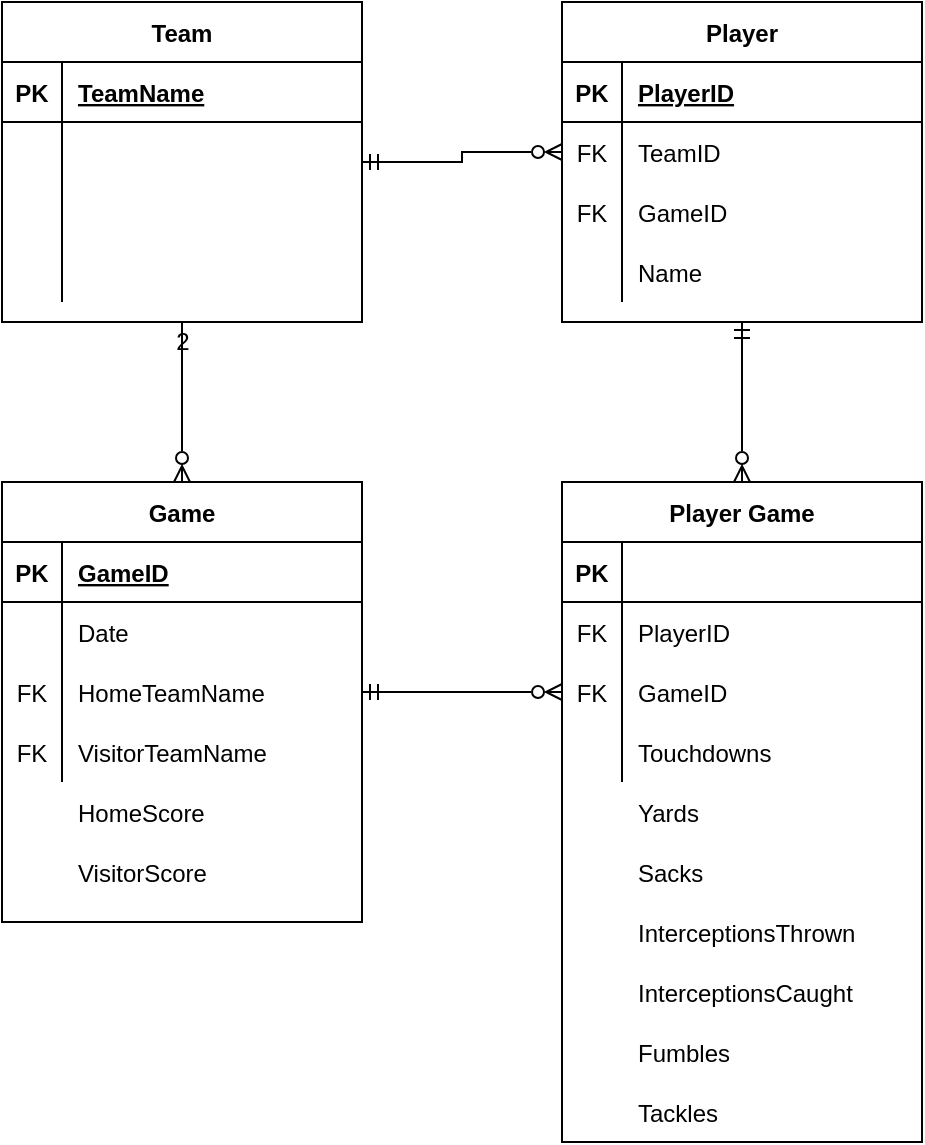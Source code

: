 <mxfile version="15.5.7" type="github"><diagram id="_3p1yy9LAbsApzdA2zXZ" name="Page-1"><mxGraphModel dx="1422" dy="857" grid="1" gridSize="10" guides="1" tooltips="1" connect="1" arrows="1" fold="1" page="1" pageScale="1" pageWidth="850" pageHeight="1100" math="0" shadow="0"><root><mxCell id="0"/><mxCell id="1" parent="0"/><mxCell id="D3ZHnlr0SAVMJw7Wkvwy-96" style="edgeStyle=orthogonalEdgeStyle;rounded=0;orthogonalLoop=1;jettySize=auto;html=1;startArrow=none;startFill=0;endArrow=ERzeroToMany;endFill=0;" edge="1" parent="1" source="D3ZHnlr0SAVMJw7Wkvwy-43" target="D3ZHnlr0SAVMJw7Wkvwy-69"><mxGeometry relative="1" as="geometry"/></mxCell><mxCell id="D3ZHnlr0SAVMJw7Wkvwy-98" style="edgeStyle=orthogonalEdgeStyle;rounded=0;orthogonalLoop=1;jettySize=auto;html=1;entryX=0;entryY=0.5;entryDx=0;entryDy=0;startArrow=ERmandOne;startFill=0;endArrow=ERzeroToMany;endFill=0;" edge="1" parent="1" source="D3ZHnlr0SAVMJw7Wkvwy-43" target="D3ZHnlr0SAVMJw7Wkvwy-60"><mxGeometry relative="1" as="geometry"/></mxCell><mxCell id="D3ZHnlr0SAVMJw7Wkvwy-43" value="Team" style="shape=table;startSize=30;container=1;collapsible=1;childLayout=tableLayout;fixedRows=1;rowLines=0;fontStyle=1;align=center;resizeLast=1;" vertex="1" parent="1"><mxGeometry x="120" y="120" width="180" height="160" as="geometry"/></mxCell><mxCell id="D3ZHnlr0SAVMJw7Wkvwy-44" value="" style="shape=partialRectangle;collapsible=0;dropTarget=0;pointerEvents=0;fillColor=none;top=0;left=0;bottom=1;right=0;points=[[0,0.5],[1,0.5]];portConstraint=eastwest;align=center;" vertex="1" parent="D3ZHnlr0SAVMJw7Wkvwy-43"><mxGeometry y="30" width="180" height="30" as="geometry"/></mxCell><mxCell id="D3ZHnlr0SAVMJw7Wkvwy-45" value="PK" style="shape=partialRectangle;connectable=0;fillColor=none;top=0;left=0;bottom=0;right=0;fontStyle=1;overflow=hidden;align=center;" vertex="1" parent="D3ZHnlr0SAVMJw7Wkvwy-44"><mxGeometry width="30" height="30" as="geometry"><mxRectangle width="30" height="30" as="alternateBounds"/></mxGeometry></mxCell><mxCell id="D3ZHnlr0SAVMJw7Wkvwy-46" value="TeamName" style="shape=partialRectangle;connectable=0;fillColor=none;top=0;left=0;bottom=0;right=0;align=left;spacingLeft=6;fontStyle=5;overflow=hidden;" vertex="1" parent="D3ZHnlr0SAVMJw7Wkvwy-44"><mxGeometry x="30" width="150" height="30" as="geometry"><mxRectangle width="150" height="30" as="alternateBounds"/></mxGeometry></mxCell><mxCell id="D3ZHnlr0SAVMJw7Wkvwy-47" value="" style="shape=partialRectangle;collapsible=0;dropTarget=0;pointerEvents=0;fillColor=none;top=0;left=0;bottom=0;right=0;points=[[0,0.5],[1,0.5]];portConstraint=eastwest;align=center;" vertex="1" parent="D3ZHnlr0SAVMJw7Wkvwy-43"><mxGeometry y="60" width="180" height="30" as="geometry"/></mxCell><mxCell id="D3ZHnlr0SAVMJw7Wkvwy-48" value="" style="shape=partialRectangle;connectable=0;fillColor=none;top=0;left=0;bottom=0;right=0;editable=1;overflow=hidden;align=center;" vertex="1" parent="D3ZHnlr0SAVMJw7Wkvwy-47"><mxGeometry width="30" height="30" as="geometry"><mxRectangle width="30" height="30" as="alternateBounds"/></mxGeometry></mxCell><mxCell id="D3ZHnlr0SAVMJw7Wkvwy-49" value="" style="shape=partialRectangle;connectable=0;fillColor=none;top=0;left=0;bottom=0;right=0;align=left;spacingLeft=6;overflow=hidden;" vertex="1" parent="D3ZHnlr0SAVMJw7Wkvwy-47"><mxGeometry x="30" width="150" height="30" as="geometry"><mxRectangle width="150" height="30" as="alternateBounds"/></mxGeometry></mxCell><mxCell id="D3ZHnlr0SAVMJw7Wkvwy-50" value="" style="shape=partialRectangle;collapsible=0;dropTarget=0;pointerEvents=0;fillColor=none;top=0;left=0;bottom=0;right=0;points=[[0,0.5],[1,0.5]];portConstraint=eastwest;align=center;" vertex="1" parent="D3ZHnlr0SAVMJw7Wkvwy-43"><mxGeometry y="90" width="180" height="30" as="geometry"/></mxCell><mxCell id="D3ZHnlr0SAVMJw7Wkvwy-51" value="" style="shape=partialRectangle;connectable=0;fillColor=none;top=0;left=0;bottom=0;right=0;editable=1;overflow=hidden;align=center;" vertex="1" parent="D3ZHnlr0SAVMJw7Wkvwy-50"><mxGeometry width="30" height="30" as="geometry"><mxRectangle width="30" height="30" as="alternateBounds"/></mxGeometry></mxCell><mxCell id="D3ZHnlr0SAVMJw7Wkvwy-52" value="" style="shape=partialRectangle;connectable=0;fillColor=none;top=0;left=0;bottom=0;right=0;align=left;spacingLeft=6;overflow=hidden;" vertex="1" parent="D3ZHnlr0SAVMJw7Wkvwy-50"><mxGeometry x="30" width="150" height="30" as="geometry"><mxRectangle width="150" height="30" as="alternateBounds"/></mxGeometry></mxCell><mxCell id="D3ZHnlr0SAVMJw7Wkvwy-53" value="" style="shape=partialRectangle;collapsible=0;dropTarget=0;pointerEvents=0;fillColor=none;top=0;left=0;bottom=0;right=0;points=[[0,0.5],[1,0.5]];portConstraint=eastwest;align=center;" vertex="1" parent="D3ZHnlr0SAVMJw7Wkvwy-43"><mxGeometry y="120" width="180" height="30" as="geometry"/></mxCell><mxCell id="D3ZHnlr0SAVMJw7Wkvwy-54" value="" style="shape=partialRectangle;connectable=0;fillColor=none;top=0;left=0;bottom=0;right=0;editable=1;overflow=hidden;align=center;" vertex="1" parent="D3ZHnlr0SAVMJw7Wkvwy-53"><mxGeometry width="30" height="30" as="geometry"><mxRectangle width="30" height="30" as="alternateBounds"/></mxGeometry></mxCell><mxCell id="D3ZHnlr0SAVMJw7Wkvwy-55" value="" style="shape=partialRectangle;connectable=0;fillColor=none;top=0;left=0;bottom=0;right=0;align=left;spacingLeft=6;overflow=hidden;" vertex="1" parent="D3ZHnlr0SAVMJw7Wkvwy-53"><mxGeometry x="30" width="150" height="30" as="geometry"><mxRectangle width="150" height="30" as="alternateBounds"/></mxGeometry></mxCell><mxCell id="D3ZHnlr0SAVMJw7Wkvwy-100" style="edgeStyle=orthogonalEdgeStyle;rounded=0;orthogonalLoop=1;jettySize=auto;html=1;entryX=0.5;entryY=0;entryDx=0;entryDy=0;startArrow=ERmandOne;startFill=0;endArrow=ERzeroToMany;endFill=0;" edge="1" parent="1" source="D3ZHnlr0SAVMJw7Wkvwy-56" target="D3ZHnlr0SAVMJw7Wkvwy-82"><mxGeometry relative="1" as="geometry"/></mxCell><mxCell id="D3ZHnlr0SAVMJw7Wkvwy-56" value="Player" style="shape=table;startSize=30;container=1;collapsible=1;childLayout=tableLayout;fixedRows=1;rowLines=0;fontStyle=1;align=center;resizeLast=1;" vertex="1" parent="1"><mxGeometry x="400" y="120" width="180" height="160" as="geometry"/></mxCell><mxCell id="D3ZHnlr0SAVMJw7Wkvwy-57" value="" style="shape=partialRectangle;collapsible=0;dropTarget=0;pointerEvents=0;fillColor=none;top=0;left=0;bottom=1;right=0;points=[[0,0.5],[1,0.5]];portConstraint=eastwest;align=center;" vertex="1" parent="D3ZHnlr0SAVMJw7Wkvwy-56"><mxGeometry y="30" width="180" height="30" as="geometry"/></mxCell><mxCell id="D3ZHnlr0SAVMJw7Wkvwy-58" value="PK" style="shape=partialRectangle;connectable=0;fillColor=none;top=0;left=0;bottom=0;right=0;fontStyle=1;overflow=hidden;align=center;" vertex="1" parent="D3ZHnlr0SAVMJw7Wkvwy-57"><mxGeometry width="30" height="30" as="geometry"><mxRectangle width="30" height="30" as="alternateBounds"/></mxGeometry></mxCell><mxCell id="D3ZHnlr0SAVMJw7Wkvwy-59" value="PlayerID" style="shape=partialRectangle;connectable=0;fillColor=none;top=0;left=0;bottom=0;right=0;align=left;spacingLeft=6;fontStyle=5;overflow=hidden;" vertex="1" parent="D3ZHnlr0SAVMJw7Wkvwy-57"><mxGeometry x="30" width="150" height="30" as="geometry"><mxRectangle width="150" height="30" as="alternateBounds"/></mxGeometry></mxCell><mxCell id="D3ZHnlr0SAVMJw7Wkvwy-60" value="" style="shape=partialRectangle;collapsible=0;dropTarget=0;pointerEvents=0;fillColor=none;top=0;left=0;bottom=0;right=0;points=[[0,0.5],[1,0.5]];portConstraint=eastwest;align=center;" vertex="1" parent="D3ZHnlr0SAVMJw7Wkvwy-56"><mxGeometry y="60" width="180" height="30" as="geometry"/></mxCell><mxCell id="D3ZHnlr0SAVMJw7Wkvwy-61" value="FK" style="shape=partialRectangle;connectable=0;fillColor=none;top=0;left=0;bottom=0;right=0;editable=1;overflow=hidden;align=center;" vertex="1" parent="D3ZHnlr0SAVMJw7Wkvwy-60"><mxGeometry width="30" height="30" as="geometry"><mxRectangle width="30" height="30" as="alternateBounds"/></mxGeometry></mxCell><mxCell id="D3ZHnlr0SAVMJw7Wkvwy-62" value="TeamID" style="shape=partialRectangle;connectable=0;fillColor=none;top=0;left=0;bottom=0;right=0;align=left;spacingLeft=6;overflow=hidden;" vertex="1" parent="D3ZHnlr0SAVMJw7Wkvwy-60"><mxGeometry x="30" width="150" height="30" as="geometry"><mxRectangle width="150" height="30" as="alternateBounds"/></mxGeometry></mxCell><mxCell id="D3ZHnlr0SAVMJw7Wkvwy-63" value="" style="shape=partialRectangle;collapsible=0;dropTarget=0;pointerEvents=0;fillColor=none;top=0;left=0;bottom=0;right=0;points=[[0,0.5],[1,0.5]];portConstraint=eastwest;align=center;" vertex="1" parent="D3ZHnlr0SAVMJw7Wkvwy-56"><mxGeometry y="90" width="180" height="30" as="geometry"/></mxCell><mxCell id="D3ZHnlr0SAVMJw7Wkvwy-64" value="FK" style="shape=partialRectangle;connectable=0;fillColor=none;top=0;left=0;bottom=0;right=0;editable=1;overflow=hidden;align=center;" vertex="1" parent="D3ZHnlr0SAVMJw7Wkvwy-63"><mxGeometry width="30" height="30" as="geometry"><mxRectangle width="30" height="30" as="alternateBounds"/></mxGeometry></mxCell><mxCell id="D3ZHnlr0SAVMJw7Wkvwy-65" value="GameID" style="shape=partialRectangle;connectable=0;fillColor=none;top=0;left=0;bottom=0;right=0;align=left;spacingLeft=6;overflow=hidden;" vertex="1" parent="D3ZHnlr0SAVMJw7Wkvwy-63"><mxGeometry x="30" width="150" height="30" as="geometry"><mxRectangle width="150" height="30" as="alternateBounds"/></mxGeometry></mxCell><mxCell id="D3ZHnlr0SAVMJw7Wkvwy-66" value="" style="shape=partialRectangle;collapsible=0;dropTarget=0;pointerEvents=0;fillColor=none;top=0;left=0;bottom=0;right=0;points=[[0,0.5],[1,0.5]];portConstraint=eastwest;align=center;" vertex="1" parent="D3ZHnlr0SAVMJw7Wkvwy-56"><mxGeometry y="120" width="180" height="30" as="geometry"/></mxCell><mxCell id="D3ZHnlr0SAVMJw7Wkvwy-67" value="" style="shape=partialRectangle;connectable=0;fillColor=none;top=0;left=0;bottom=0;right=0;editable=1;overflow=hidden;align=center;" vertex="1" parent="D3ZHnlr0SAVMJw7Wkvwy-66"><mxGeometry width="30" height="30" as="geometry"><mxRectangle width="30" height="30" as="alternateBounds"/></mxGeometry></mxCell><mxCell id="D3ZHnlr0SAVMJw7Wkvwy-68" value="Name" style="shape=partialRectangle;connectable=0;fillColor=none;top=0;left=0;bottom=0;right=0;align=left;spacingLeft=6;overflow=hidden;" vertex="1" parent="D3ZHnlr0SAVMJw7Wkvwy-66"><mxGeometry x="30" width="150" height="30" as="geometry"><mxRectangle width="150" height="30" as="alternateBounds"/></mxGeometry></mxCell><mxCell id="D3ZHnlr0SAVMJw7Wkvwy-69" value="Game" style="shape=table;startSize=30;container=1;collapsible=1;childLayout=tableLayout;fixedRows=1;rowLines=0;fontStyle=1;align=center;resizeLast=1;" vertex="1" parent="1"><mxGeometry x="120" y="360" width="180" height="220" as="geometry"/></mxCell><mxCell id="D3ZHnlr0SAVMJw7Wkvwy-70" value="" style="shape=partialRectangle;collapsible=0;dropTarget=0;pointerEvents=0;fillColor=none;top=0;left=0;bottom=1;right=0;points=[[0,0.5],[1,0.5]];portConstraint=eastwest;align=center;" vertex="1" parent="D3ZHnlr0SAVMJw7Wkvwy-69"><mxGeometry y="30" width="180" height="30" as="geometry"/></mxCell><mxCell id="D3ZHnlr0SAVMJw7Wkvwy-71" value="PK" style="shape=partialRectangle;connectable=0;fillColor=none;top=0;left=0;bottom=0;right=0;fontStyle=1;overflow=hidden;align=center;" vertex="1" parent="D3ZHnlr0SAVMJw7Wkvwy-70"><mxGeometry width="30" height="30" as="geometry"><mxRectangle width="30" height="30" as="alternateBounds"/></mxGeometry></mxCell><mxCell id="D3ZHnlr0SAVMJw7Wkvwy-72" value="GameID" style="shape=partialRectangle;connectable=0;fillColor=none;top=0;left=0;bottom=0;right=0;align=left;spacingLeft=6;fontStyle=5;overflow=hidden;" vertex="1" parent="D3ZHnlr0SAVMJw7Wkvwy-70"><mxGeometry x="30" width="150" height="30" as="geometry"><mxRectangle width="150" height="30" as="alternateBounds"/></mxGeometry></mxCell><mxCell id="D3ZHnlr0SAVMJw7Wkvwy-73" value="" style="shape=partialRectangle;collapsible=0;dropTarget=0;pointerEvents=0;fillColor=none;top=0;left=0;bottom=0;right=0;points=[[0,0.5],[1,0.5]];portConstraint=eastwest;align=center;" vertex="1" parent="D3ZHnlr0SAVMJw7Wkvwy-69"><mxGeometry y="60" width="180" height="30" as="geometry"/></mxCell><mxCell id="D3ZHnlr0SAVMJw7Wkvwy-74" value="" style="shape=partialRectangle;connectable=0;fillColor=none;top=0;left=0;bottom=0;right=0;editable=1;overflow=hidden;align=center;" vertex="1" parent="D3ZHnlr0SAVMJw7Wkvwy-73"><mxGeometry width="30" height="30" as="geometry"><mxRectangle width="30" height="30" as="alternateBounds"/></mxGeometry></mxCell><mxCell id="D3ZHnlr0SAVMJw7Wkvwy-75" value="Date" style="shape=partialRectangle;connectable=0;fillColor=none;top=0;left=0;bottom=0;right=0;align=left;spacingLeft=6;overflow=hidden;" vertex="1" parent="D3ZHnlr0SAVMJw7Wkvwy-73"><mxGeometry x="30" width="150" height="30" as="geometry"><mxRectangle width="150" height="30" as="alternateBounds"/></mxGeometry></mxCell><mxCell id="D3ZHnlr0SAVMJw7Wkvwy-76" value="" style="shape=partialRectangle;collapsible=0;dropTarget=0;pointerEvents=0;fillColor=none;top=0;left=0;bottom=0;right=0;points=[[0,0.5],[1,0.5]];portConstraint=eastwest;align=center;" vertex="1" parent="D3ZHnlr0SAVMJw7Wkvwy-69"><mxGeometry y="90" width="180" height="30" as="geometry"/></mxCell><mxCell id="D3ZHnlr0SAVMJw7Wkvwy-77" value="FK" style="shape=partialRectangle;connectable=0;fillColor=none;top=0;left=0;bottom=0;right=0;editable=1;overflow=hidden;align=center;" vertex="1" parent="D3ZHnlr0SAVMJw7Wkvwy-76"><mxGeometry width="30" height="30" as="geometry"><mxRectangle width="30" height="30" as="alternateBounds"/></mxGeometry></mxCell><mxCell id="D3ZHnlr0SAVMJw7Wkvwy-78" value="HomeTeamName" style="shape=partialRectangle;connectable=0;fillColor=none;top=0;left=0;bottom=0;right=0;align=left;spacingLeft=6;overflow=hidden;" vertex="1" parent="D3ZHnlr0SAVMJw7Wkvwy-76"><mxGeometry x="30" width="150" height="30" as="geometry"><mxRectangle width="150" height="30" as="alternateBounds"/></mxGeometry></mxCell><mxCell id="D3ZHnlr0SAVMJw7Wkvwy-79" value="" style="shape=partialRectangle;collapsible=0;dropTarget=0;pointerEvents=0;fillColor=none;top=0;left=0;bottom=0;right=0;points=[[0,0.5],[1,0.5]];portConstraint=eastwest;align=center;" vertex="1" parent="D3ZHnlr0SAVMJw7Wkvwy-69"><mxGeometry y="120" width="180" height="30" as="geometry"/></mxCell><mxCell id="D3ZHnlr0SAVMJw7Wkvwy-80" value="FK" style="shape=partialRectangle;connectable=0;fillColor=none;top=0;left=0;bottom=0;right=0;editable=1;overflow=hidden;align=center;" vertex="1" parent="D3ZHnlr0SAVMJw7Wkvwy-79"><mxGeometry width="30" height="30" as="geometry"><mxRectangle width="30" height="30" as="alternateBounds"/></mxGeometry></mxCell><mxCell id="D3ZHnlr0SAVMJw7Wkvwy-81" value="" style="shape=partialRectangle;connectable=0;fillColor=none;top=0;left=0;bottom=0;right=0;align=left;spacingLeft=6;overflow=hidden;" vertex="1" parent="D3ZHnlr0SAVMJw7Wkvwy-79"><mxGeometry x="30" width="150" height="30" as="geometry"><mxRectangle width="150" height="30" as="alternateBounds"/></mxGeometry></mxCell><mxCell id="D3ZHnlr0SAVMJw7Wkvwy-82" value="Player Game" style="shape=table;startSize=30;container=1;collapsible=1;childLayout=tableLayout;fixedRows=1;rowLines=0;fontStyle=1;align=center;resizeLast=1;" vertex="1" parent="1"><mxGeometry x="400" y="360" width="180" height="330" as="geometry"/></mxCell><mxCell id="D3ZHnlr0SAVMJw7Wkvwy-83" value="" style="shape=partialRectangle;collapsible=0;dropTarget=0;pointerEvents=0;fillColor=none;top=0;left=0;bottom=1;right=0;points=[[0,0.5],[1,0.5]];portConstraint=eastwest;align=center;" vertex="1" parent="D3ZHnlr0SAVMJw7Wkvwy-82"><mxGeometry y="30" width="180" height="30" as="geometry"/></mxCell><mxCell id="D3ZHnlr0SAVMJw7Wkvwy-84" value="PK" style="shape=partialRectangle;connectable=0;fillColor=none;top=0;left=0;bottom=0;right=0;fontStyle=1;overflow=hidden;align=center;" vertex="1" parent="D3ZHnlr0SAVMJw7Wkvwy-83"><mxGeometry width="30" height="30" as="geometry"><mxRectangle width="30" height="30" as="alternateBounds"/></mxGeometry></mxCell><mxCell id="D3ZHnlr0SAVMJw7Wkvwy-85" value="" style="shape=partialRectangle;connectable=0;fillColor=none;top=0;left=0;bottom=0;right=0;align=left;spacingLeft=6;fontStyle=5;overflow=hidden;" vertex="1" parent="D3ZHnlr0SAVMJw7Wkvwy-83"><mxGeometry x="30" width="150" height="30" as="geometry"><mxRectangle width="150" height="30" as="alternateBounds"/></mxGeometry></mxCell><mxCell id="D3ZHnlr0SAVMJw7Wkvwy-86" value="" style="shape=partialRectangle;collapsible=0;dropTarget=0;pointerEvents=0;fillColor=none;top=0;left=0;bottom=0;right=0;points=[[0,0.5],[1,0.5]];portConstraint=eastwest;align=center;" vertex="1" parent="D3ZHnlr0SAVMJw7Wkvwy-82"><mxGeometry y="60" width="180" height="30" as="geometry"/></mxCell><mxCell id="D3ZHnlr0SAVMJw7Wkvwy-87" value="FK" style="shape=partialRectangle;connectable=0;fillColor=none;top=0;left=0;bottom=0;right=0;editable=1;overflow=hidden;align=center;" vertex="1" parent="D3ZHnlr0SAVMJw7Wkvwy-86"><mxGeometry width="30" height="30" as="geometry"><mxRectangle width="30" height="30" as="alternateBounds"/></mxGeometry></mxCell><mxCell id="D3ZHnlr0SAVMJw7Wkvwy-88" value="PlayerID" style="shape=partialRectangle;connectable=0;fillColor=none;top=0;left=0;bottom=0;right=0;align=left;spacingLeft=6;overflow=hidden;" vertex="1" parent="D3ZHnlr0SAVMJw7Wkvwy-86"><mxGeometry x="30" width="150" height="30" as="geometry"><mxRectangle width="150" height="30" as="alternateBounds"/></mxGeometry></mxCell><mxCell id="D3ZHnlr0SAVMJw7Wkvwy-89" value="" style="shape=partialRectangle;collapsible=0;dropTarget=0;pointerEvents=0;fillColor=none;top=0;left=0;bottom=0;right=0;points=[[0,0.5],[1,0.5]];portConstraint=eastwest;align=center;" vertex="1" parent="D3ZHnlr0SAVMJw7Wkvwy-82"><mxGeometry y="90" width="180" height="30" as="geometry"/></mxCell><mxCell id="D3ZHnlr0SAVMJw7Wkvwy-90" value="FK" style="shape=partialRectangle;connectable=0;fillColor=none;top=0;left=0;bottom=0;right=0;editable=1;overflow=hidden;align=center;" vertex="1" parent="D3ZHnlr0SAVMJw7Wkvwy-89"><mxGeometry width="30" height="30" as="geometry"><mxRectangle width="30" height="30" as="alternateBounds"/></mxGeometry></mxCell><mxCell id="D3ZHnlr0SAVMJw7Wkvwy-91" value="GameID" style="shape=partialRectangle;connectable=0;fillColor=none;top=0;left=0;bottom=0;right=0;align=left;spacingLeft=6;overflow=hidden;" vertex="1" parent="D3ZHnlr0SAVMJw7Wkvwy-89"><mxGeometry x="30" width="150" height="30" as="geometry"><mxRectangle width="150" height="30" as="alternateBounds"/></mxGeometry></mxCell><mxCell id="D3ZHnlr0SAVMJw7Wkvwy-92" value="" style="shape=partialRectangle;collapsible=0;dropTarget=0;pointerEvents=0;fillColor=none;top=0;left=0;bottom=0;right=0;points=[[0,0.5],[1,0.5]];portConstraint=eastwest;align=center;" vertex="1" parent="D3ZHnlr0SAVMJw7Wkvwy-82"><mxGeometry y="120" width="180" height="30" as="geometry"/></mxCell><mxCell id="D3ZHnlr0SAVMJw7Wkvwy-93" value="" style="shape=partialRectangle;connectable=0;fillColor=none;top=0;left=0;bottom=0;right=0;editable=1;overflow=hidden;align=center;" vertex="1" parent="D3ZHnlr0SAVMJw7Wkvwy-92"><mxGeometry width="30" height="30" as="geometry"><mxRectangle width="30" height="30" as="alternateBounds"/></mxGeometry></mxCell><mxCell id="D3ZHnlr0SAVMJw7Wkvwy-94" value="Touchdowns" style="shape=partialRectangle;connectable=0;fillColor=none;top=0;left=0;bottom=0;right=0;align=left;spacingLeft=6;overflow=hidden;" vertex="1" parent="D3ZHnlr0SAVMJw7Wkvwy-92"><mxGeometry x="30" width="150" height="30" as="geometry"><mxRectangle width="150" height="30" as="alternateBounds"/></mxGeometry></mxCell><mxCell id="D3ZHnlr0SAVMJw7Wkvwy-95" style="edgeStyle=orthogonalEdgeStyle;rounded=0;orthogonalLoop=1;jettySize=auto;html=1;entryX=0;entryY=0.5;entryDx=0;entryDy=0;endArrow=ERzeroToMany;endFill=0;startArrow=ERmandOne;startFill=0;" edge="1" parent="1" source="D3ZHnlr0SAVMJw7Wkvwy-76" target="D3ZHnlr0SAVMJw7Wkvwy-89"><mxGeometry relative="1" as="geometry"/></mxCell><mxCell id="D3ZHnlr0SAVMJw7Wkvwy-97" value="2" style="text;html=1;align=center;verticalAlign=middle;resizable=0;points=[];autosize=1;strokeColor=none;fillColor=none;" vertex="1" parent="1"><mxGeometry x="200" y="280" width="20" height="20" as="geometry"/></mxCell><mxCell id="D3ZHnlr0SAVMJw7Wkvwy-101" value="Yards" style="shape=partialRectangle;connectable=0;fillColor=none;top=0;left=0;bottom=0;right=0;align=left;spacingLeft=6;overflow=hidden;" vertex="1" parent="1"><mxGeometry x="430" y="510" width="150" height="30" as="geometry"><mxRectangle width="150" height="30" as="alternateBounds"/></mxGeometry></mxCell><mxCell id="D3ZHnlr0SAVMJw7Wkvwy-102" value="Sacks" style="shape=partialRectangle;connectable=0;fillColor=none;top=0;left=0;bottom=0;right=0;align=left;spacingLeft=6;overflow=hidden;" vertex="1" parent="1"><mxGeometry x="430" y="540" width="150" height="30" as="geometry"><mxRectangle width="150" height="30" as="alternateBounds"/></mxGeometry></mxCell><mxCell id="D3ZHnlr0SAVMJw7Wkvwy-103" value="InterceptionsThrown" style="shape=partialRectangle;connectable=0;fillColor=none;top=0;left=0;bottom=0;right=0;align=left;spacingLeft=6;overflow=hidden;" vertex="1" parent="1"><mxGeometry x="430" y="570" width="150" height="30" as="geometry"><mxRectangle width="150" height="30" as="alternateBounds"/></mxGeometry></mxCell><mxCell id="D3ZHnlr0SAVMJw7Wkvwy-104" value="InterceptionsCaught" style="shape=partialRectangle;connectable=0;fillColor=none;top=0;left=0;bottom=0;right=0;align=left;spacingLeft=6;overflow=hidden;" vertex="1" parent="1"><mxGeometry x="430" y="600" width="150" height="30" as="geometry"><mxRectangle width="150" height="30" as="alternateBounds"/></mxGeometry></mxCell><mxCell id="D3ZHnlr0SAVMJw7Wkvwy-105" value="Fumbles" style="shape=partialRectangle;connectable=0;fillColor=none;top=0;left=0;bottom=0;right=0;align=left;spacingLeft=6;overflow=hidden;" vertex="1" parent="1"><mxGeometry x="430" y="630" width="150" height="30" as="geometry"><mxRectangle width="150" height="30" as="alternateBounds"/></mxGeometry></mxCell><mxCell id="D3ZHnlr0SAVMJw7Wkvwy-106" value="Tackles" style="shape=partialRectangle;connectable=0;fillColor=none;top=0;left=0;bottom=0;right=0;align=left;spacingLeft=6;overflow=hidden;" vertex="1" parent="1"><mxGeometry x="430" y="660" width="150" height="30" as="geometry"><mxRectangle width="150" height="30" as="alternateBounds"/></mxGeometry></mxCell><mxCell id="D3ZHnlr0SAVMJw7Wkvwy-107" value="VisitorTeamName" style="shape=partialRectangle;connectable=0;fillColor=none;top=0;left=0;bottom=0;right=0;align=left;spacingLeft=6;overflow=hidden;" vertex="1" parent="1"><mxGeometry x="150" y="480" width="150" height="30" as="geometry"><mxRectangle width="150" height="30" as="alternateBounds"/></mxGeometry></mxCell><mxCell id="D3ZHnlr0SAVMJw7Wkvwy-108" value="HomeScore" style="shape=partialRectangle;connectable=0;fillColor=none;top=0;left=0;bottom=0;right=0;align=left;spacingLeft=6;overflow=hidden;" vertex="1" parent="1"><mxGeometry x="150" y="510" width="150" height="30" as="geometry"><mxRectangle width="150" height="30" as="alternateBounds"/></mxGeometry></mxCell><mxCell id="D3ZHnlr0SAVMJw7Wkvwy-109" value="VisitorScore" style="shape=partialRectangle;connectable=0;fillColor=none;top=0;left=0;bottom=0;right=0;align=left;spacingLeft=6;overflow=hidden;" vertex="1" parent="1"><mxGeometry x="150" y="540" width="150" height="30" as="geometry"><mxRectangle width="150" height="30" as="alternateBounds"/></mxGeometry></mxCell></root></mxGraphModel></diagram></mxfile>